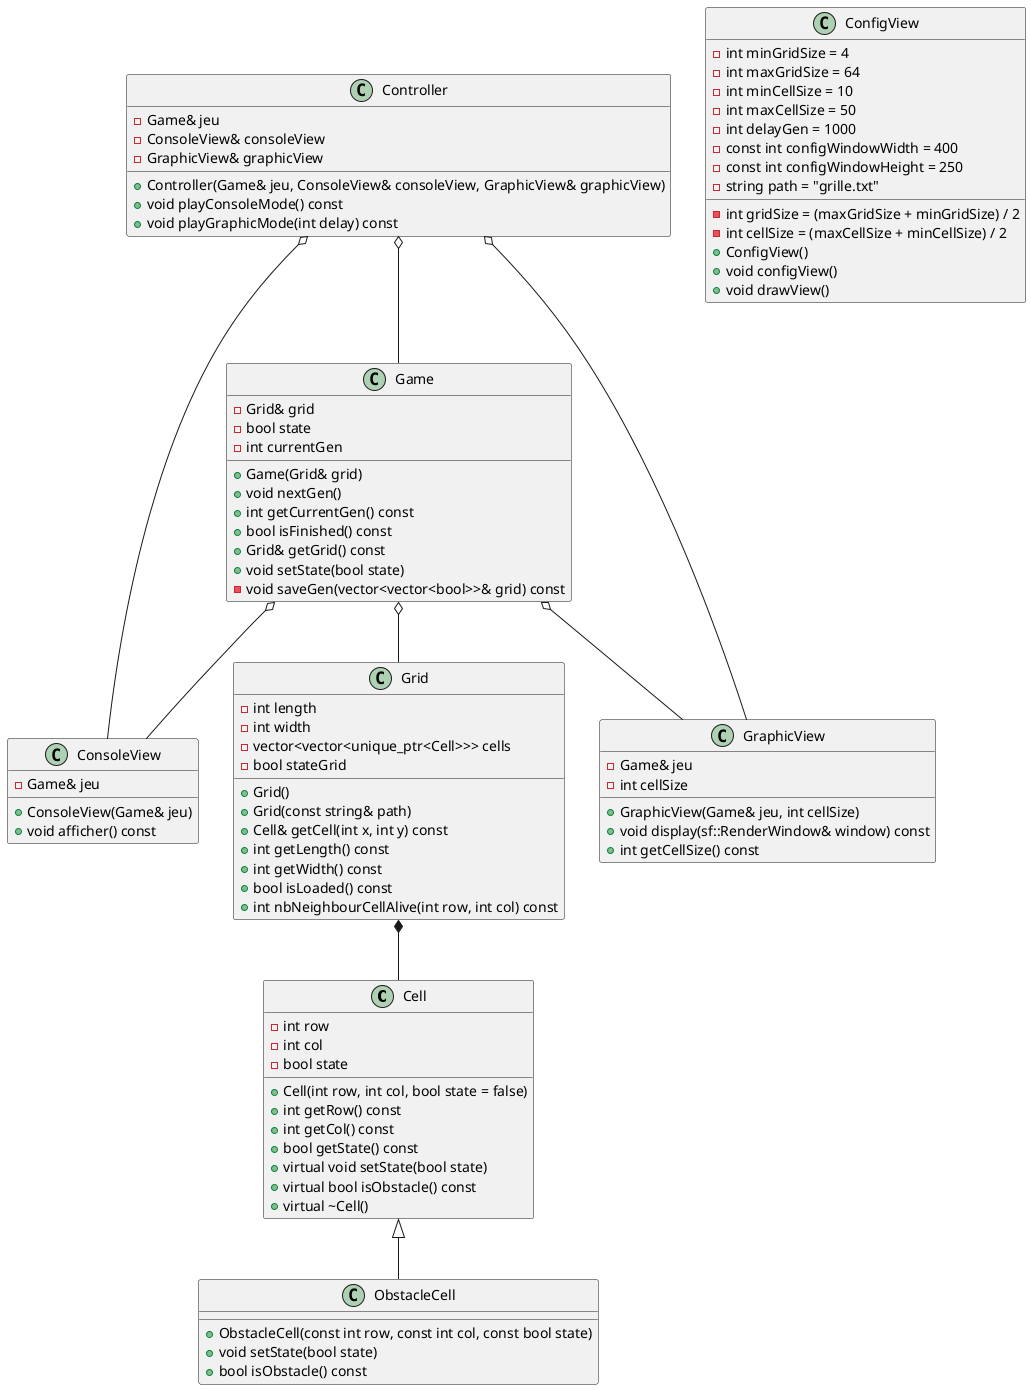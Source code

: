 @startuml

class Cell {
    - int row
    - int col
    - bool state
    + Cell(int row, int col, bool state = false)
    + int getRow() const
    + int getCol() const
    + bool getState() const
    + virtual void setState(bool state)
    + virtual bool isObstacle() const
    + virtual ~Cell()
}

class ObstacleCell {
    + ObstacleCell(const int row, const int col, const bool state)
    + void setState(bool state)
    + bool isObstacle() const
}

class Grid {
    - int length
    - int width
    - vector<vector<unique_ptr<Cell>>> cells
    - bool stateGrid
    + Grid()
    + Grid(const string& path)
    + Cell& getCell(int x, int y) const
    + int getLength() const
    + int getWidth() const
    + bool isLoaded() const
    + int nbNeighbourCellAlive(int row, int col) const
}

class Game {
    - Grid& grid
    - bool state
    - int currentGen
    + Game(Grid& grid)
    + void nextGen()
    + int getCurrentGen() const
    + bool isFinished() const
    + Grid& getGrid() const
    + void setState(bool state)
    - void saveGen(vector<vector<bool>>& grid) const
}

class Controller {
    - Game& jeu
    - ConsoleView& consoleView
    - GraphicView& graphicView
    + Controller(Game& jeu, ConsoleView& consoleView, GraphicView& graphicView)
    + void playConsoleMode() const
    + void playGraphicMode(int delay) const
}

class ConfigView {
    - int minGridSize = 4
    - int maxGridSize = 64
    - int gridSize = (maxGridSize + minGridSize) / 2
    - int minCellSize = 10
    - int maxCellSize = 50
    - int cellSize = (maxCellSize + minCellSize) / 2
    - int delayGen = 1000
    - const int configWindowWidth = 400
    - const int configWindowHeight = 250
    - string path = "grille.txt"
    + ConfigView()
    + void configView()
    + void drawView()
}

class ConsoleView {
   - Game& jeu
   + ConsoleView(Game& jeu)
   + void afficher() const
}

class GraphicView {
   - Game& jeu
   - int cellSize
   + GraphicView(Game& jeu, int cellSize)
   + void display(sf::RenderWindow& window) const
   + int getCellSize() const
}

Cell <|-- ObstacleCell

Game o-- Grid

Grid *-- Cell

Game o-- ConsoleView

Game o-- GraphicView

Controller o-- Game

Controller o-- ConsoleView

Controller o-- GraphicView

@enduml